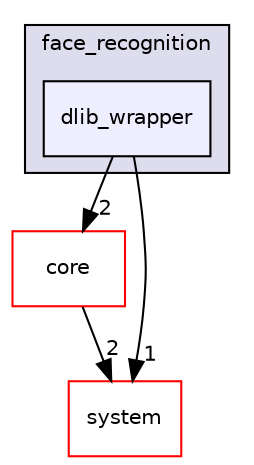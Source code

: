 digraph "src/face_recognition/dlib_wrapper" {
  compound=true
  node [ fontsize="10", fontname="Helvetica"];
  edge [ labelfontsize="10", labelfontname="Helvetica"];
  subgraph clusterdir_3b56e0b998da7a2f208daeb459f27765 {
    graph [ bgcolor="#ddddee", pencolor="black", label="face_recognition" fontname="Helvetica", fontsize="10", URL="dir_3b56e0b998da7a2f208daeb459f27765.html"]
  dir_0750a411ff79567b31244e4f1cffe06d [shape=box, label="dlib_wrapper", style="filled", fillcolor="#eeeeff", pencolor="black", URL="dir_0750a411ff79567b31244e4f1cffe06d.html"];
  }
  dir_aebb8dcc11953d78e620bbef0b9e2183 [shape=box label="core" fillcolor="white" style="filled" color="red" URL="dir_aebb8dcc11953d78e620bbef0b9e2183.html"];
  dir_d501334aeb1b78ad67cd3c72c37b1e87 [shape=box label="system" fillcolor="white" style="filled" color="red" URL="dir_d501334aeb1b78ad67cd3c72c37b1e87.html"];
  dir_0750a411ff79567b31244e4f1cffe06d->dir_aebb8dcc11953d78e620bbef0b9e2183 [headlabel="2", labeldistance=1.5 headhref="dir_000023_000001.html"];
  dir_0750a411ff79567b31244e4f1cffe06d->dir_d501334aeb1b78ad67cd3c72c37b1e87 [headlabel="1", labeldistance=1.5 headhref="dir_000023_000049.html"];
  dir_aebb8dcc11953d78e620bbef0b9e2183->dir_d501334aeb1b78ad67cd3c72c37b1e87 [headlabel="2", labeldistance=1.5 headhref="dir_000001_000049.html"];
}
